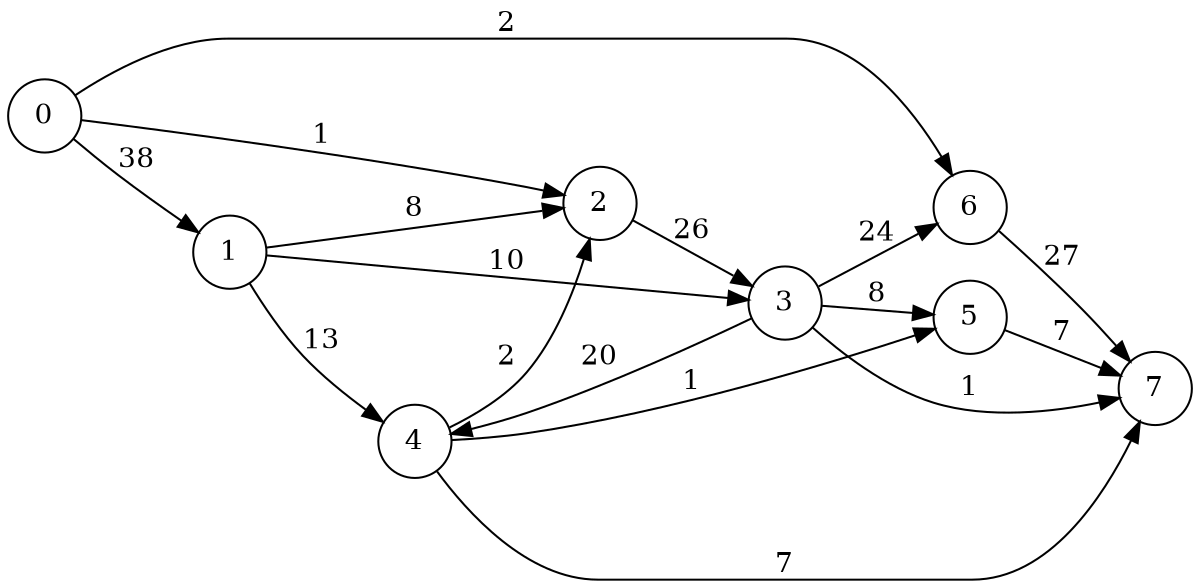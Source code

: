 digraph finite_state_machine {
	rankdir=LR;
	size="8,5"
	node [shape = circle];
	4 -> 2 [ label = "2" ];
	4 -> 7 [ label = "7" ];
	4 -> 5 [ label = "1" ];
	0 -> 6 [ label = "2" ];
	0 -> 1 [ label = "38" ];
	0 -> 2 [ label = "1" ];
	3 -> 6 [ label = "24" ];
	3 -> 7 [ label = "1" ];
	3 -> 4 [ label = "20" ];
	3 -> 5 [ label = "8" ];
	6 -> 7 [ label = "27" ];
	5 -> 7 [ label = "7" ];
	1 -> 2 [ label = "8" ];
	1 -> 3 [ label = "10" ];
	1 -> 4 [ label = "13" ];
	2 -> 3 [ label = "26" ];
}
